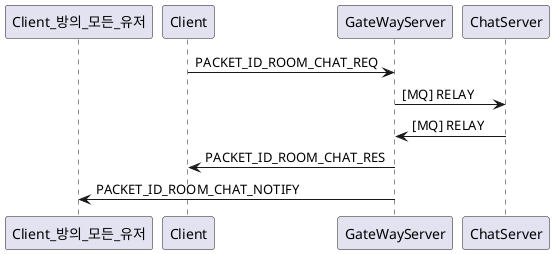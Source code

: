 @startuml
participant Client_방의_모든_유저
participant Client
participant GateWayServer
participant ChatServer

Client -> GateWayServer: PACKET_ID_ROOM_CHAT_REQ

GateWayServer -> ChatServer: [MQ] RELAY
GateWayServer <- ChatServer: [MQ] RELAY

Client <- GateWayServer: PACKET_ID_ROOM_CHAT_RES
Client_방의_모든_유저 <- GateWayServer: PACKET_ID_ROOM_CHAT_NOTIFY
@enduml
